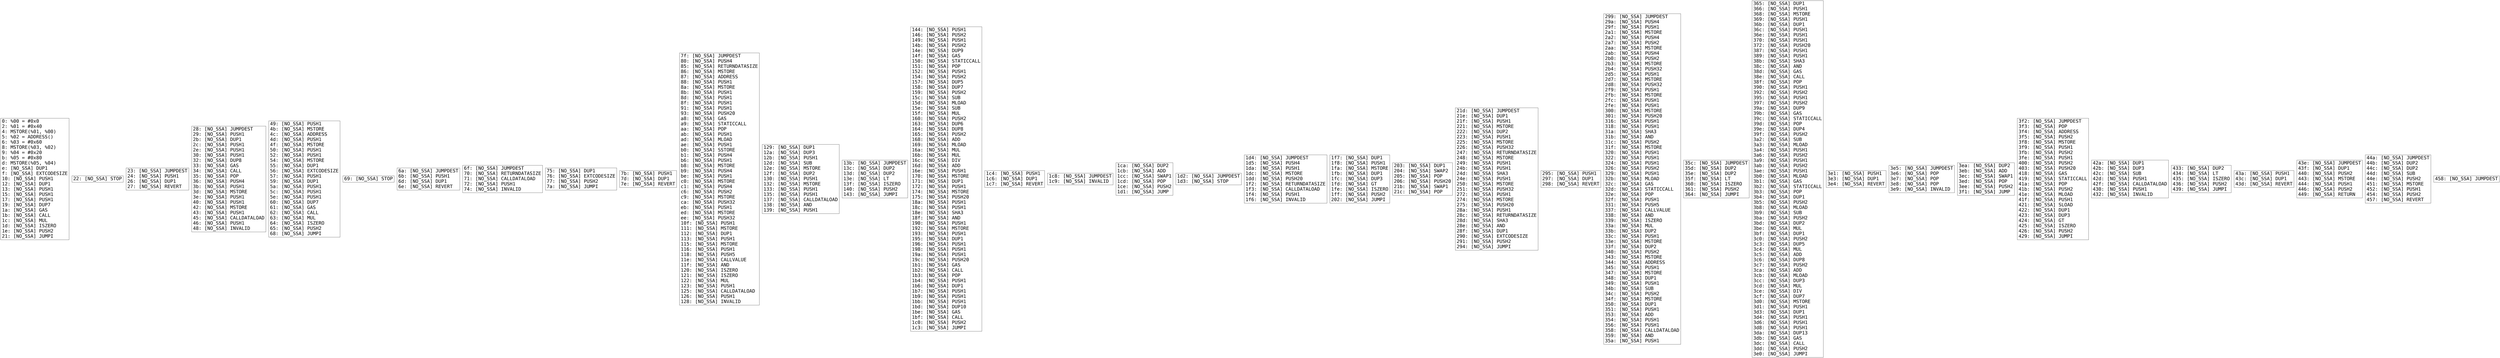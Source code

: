 digraph "graph.cfg.gv" {
	subgraph global {
		node [fontname=Courier fontsize=30.0 rank=same shape=box]
		block_0 [label="0: %00 = #0x0\l2: %01 = #0x40\l4: MSTORE(%01, %00)\l5: %02 = ADDRESS()\l6: %03 = #0x60\l8: MSTORE(%03, %02)\l9: %04 = #0x20\lb: %05 = #0x80\ld: MSTORE(%05, %04)\le: [NO_SSA] DUP1\lf: [NO_SSA] EXTCODESIZE\l10: [NO_SSA] PUSH1\l12: [NO_SSA] DUP1\l13: [NO_SSA] PUSH1\l15: [NO_SSA] PUSH1\l17: [NO_SSA] PUSH1\l19: [NO_SSA] DUP7\l1a: [NO_SSA] GAS\l1b: [NO_SSA] CALL\l1c: [NO_SSA] MUL\l1d: [NO_SSA] ISZERO\l1e: [NO_SSA] PUSH2\l21: [NO_SSA] JUMPI\l"]
		block_22 [label="22: [NO_SSA] STOP\l"]
		block_23 [label="23: [NO_SSA] JUMPDEST\l24: [NO_SSA] PUSH1\l26: [NO_SSA] DUP1\l27: [NO_SSA] REVERT\l"]
		block_28 [label="28: [NO_SSA] JUMPDEST\l29: [NO_SSA] PUSH1\l2b: [NO_SSA] DUP1\l2c: [NO_SSA] PUSH1\l2e: [NO_SSA] PUSH1\l30: [NO_SSA] PUSH1\l32: [NO_SSA] DUP8\l33: [NO_SSA] GAS\l34: [NO_SSA] CALL\l35: [NO_SSA] POP\l36: [NO_SSA] PUSH4\l3b: [NO_SSA] PUSH1\l3d: [NO_SSA] MSTORE\l3e: [NO_SSA] PUSH1\l40: [NO_SSA] PUSH1\l42: [NO_SSA] MSTORE\l43: [NO_SSA] PUSH1\l45: [NO_SSA] CALLDATALOAD\l46: [NO_SSA] PUSH1\l48: [NO_SSA] INVALID\l"]
		block_49 [label="49: [NO_SSA] PUSH1\l4b: [NO_SSA] MSTORE\l4c: [NO_SSA] ADDRESS\l4d: [NO_SSA] PUSH1\l4f: [NO_SSA] MSTORE\l50: [NO_SSA] PUSH1\l52: [NO_SSA] PUSH1\l54: [NO_SSA] MSTORE\l55: [NO_SSA] DUP1\l56: [NO_SSA] EXTCODESIZE\l57: [NO_SSA] PUSH1\l59: [NO_SSA] DUP1\l5a: [NO_SSA] PUSH1\l5c: [NO_SSA] PUSH1\l5e: [NO_SSA] PUSH1\l60: [NO_SSA] DUP7\l61: [NO_SSA] GAS\l62: [NO_SSA] CALL\l63: [NO_SSA] MUL\l64: [NO_SSA] ISZERO\l65: [NO_SSA] PUSH2\l68: [NO_SSA] JUMPI\l"]
		block_69 [label="69: [NO_SSA] STOP\l"]
		block_6a [label="6a: [NO_SSA] JUMPDEST\l6b: [NO_SSA] PUSH1\l6d: [NO_SSA] DUP1\l6e: [NO_SSA] REVERT\l"]
		block_6f [label="6f: [NO_SSA] JUMPDEST\l70: [NO_SSA] RETURNDATASIZE\l71: [NO_SSA] CALLDATALOAD\l72: [NO_SSA] PUSH1\l74: [NO_SSA] INVALID\l"]
		block_75 [label="75: [NO_SSA] DUP1\l76: [NO_SSA] EXTCODESIZE\l77: [NO_SSA] PUSH2\l7a: [NO_SSA] JUMPI\l"]
		block_7b [label="7b: [NO_SSA] PUSH1\l7d: [NO_SSA] DUP1\l7e: [NO_SSA] REVERT\l"]
		block_7f [label="7f: [NO_SSA] JUMPDEST\l80: [NO_SSA] PUSH4\l85: [NO_SSA] RETURNDATASIZE\l86: [NO_SSA] MSTORE\l87: [NO_SSA] ADDRESS\l88: [NO_SSA] PUSH1\l8a: [NO_SSA] MSTORE\l8b: [NO_SSA] PUSH1\l8d: [NO_SSA] PUSH1\l8f: [NO_SSA] PUSH1\l91: [NO_SSA] PUSH1\l93: [NO_SSA] PUSH20\la8: [NO_SSA] GAS\la9: [NO_SSA] STATICCALL\laa: [NO_SSA] POP\lab: [NO_SSA] PUSH1\lad: [NO_SSA] MLOAD\lae: [NO_SSA] PUSH1\lb0: [NO_SSA] SSTORE\lb1: [NO_SSA] PUSH4\lb6: [NO_SSA] PUSH1\lb8: [NO_SSA] MSTORE\lb9: [NO_SSA] PUSH4\lbe: [NO_SSA] PUSH1\lc0: [NO_SSA] MSTORE\lc1: [NO_SSA] PUSH4\lc6: [NO_SSA] PUSH2\lc9: [NO_SSA] MSTORE\lca: [NO_SSA] PUSH32\leb: [NO_SSA] PUSH1\led: [NO_SSA] MSTORE\lee: [NO_SSA] PUSH32\l10f: [NO_SSA] PUSH1\l111: [NO_SSA] MSTORE\l112: [NO_SSA] DUP1\l113: [NO_SSA] PUSH1\l115: [NO_SSA] MSTORE\l116: [NO_SSA] PUSH1\l118: [NO_SSA] PUSH5\l11e: [NO_SSA] CALLVALUE\l11f: [NO_SSA] AND\l120: [NO_SSA] ISZERO\l121: [NO_SSA] ISZERO\l122: [NO_SSA] MUL\l123: [NO_SSA] PUSH1\l125: [NO_SSA] CALLDATALOAD\l126: [NO_SSA] PUSH1\l128: [NO_SSA] INVALID\l"]
		block_129 [label="129: [NO_SSA] DUP1\l12a: [NO_SSA] DUP3\l12b: [NO_SSA] PUSH1\l12d: [NO_SSA] SUB\l12e: [NO_SSA] MSTORE\l12f: [NO_SSA] DUP2\l130: [NO_SSA] PUSH1\l132: [NO_SSA] MSTORE\l133: [NO_SSA] PUSH1\l135: [NO_SSA] PUSH1\l137: [NO_SSA] CALLDATALOAD\l138: [NO_SSA] AND\l139: [NO_SSA] PUSH1\l"]
		block_13b [label="13b: [NO_SSA] JUMPDEST\l13c: [NO_SSA] DUP2\l13d: [NO_SSA] DUP2\l13e: [NO_SSA] LT\l13f: [NO_SSA] ISZERO\l140: [NO_SSA] PUSH2\l143: [NO_SSA] JUMPI\l"]
		block_144 [label="144: [NO_SSA] PUSH1\l146: [NO_SSA] PUSH2\l149: [NO_SSA] PUSH1\l14b: [NO_SSA] PUSH2\l14e: [NO_SSA] DUP9\l14f: [NO_SSA] GAS\l150: [NO_SSA] STATICCALL\l151: [NO_SSA] POP\l152: [NO_SSA] PUSH1\l154: [NO_SSA] PUSH2\l157: [NO_SSA] DUP5\l158: [NO_SSA] DUP7\l159: [NO_SSA] PUSH2\l15c: [NO_SSA] SUB\l15d: [NO_SSA] MLOAD\l15e: [NO_SSA] SUB\l15f: [NO_SSA] MUL\l160: [NO_SSA] PUSH2\l163: [NO_SSA] DUP6\l164: [NO_SSA] DUP8\l165: [NO_SSA] PUSH2\l168: [NO_SSA] ADD\l169: [NO_SSA] MLOAD\l16a: [NO_SSA] MUL\l16b: [NO_SSA] MUL\l16c: [NO_SSA] DIV\l16d: [NO_SSA] ADD\l16e: [NO_SSA] PUSH1\l170: [NO_SSA] MSTORE\l171: [NO_SSA] DUP1\l172: [NO_SSA] PUSH1\l174: [NO_SSA] MSTORE\l175: [NO_SSA] PUSH20\l18a: [NO_SSA] PUSH1\l18c: [NO_SSA] PUSH1\l18e: [NO_SSA] SHA3\l18f: [NO_SSA] AND\l190: [NO_SSA] PUSH1\l192: [NO_SSA] MSTORE\l193: [NO_SSA] PUSH1\l195: [NO_SSA] DUP1\l196: [NO_SSA] PUSH1\l198: [NO_SSA] PUSH1\l19a: [NO_SSA] PUSH1\l19c: [NO_SSA] PUSH20\l1b1: [NO_SSA] GAS\l1b2: [NO_SSA] CALL\l1b3: [NO_SSA] POP\l1b4: [NO_SSA] PUSH1\l1b6: [NO_SSA] DUP1\l1b7: [NO_SSA] PUSH1\l1b9: [NO_SSA] PUSH1\l1bb: [NO_SSA] PUSH1\l1bd: [NO_SSA] DUP10\l1be: [NO_SSA] GAS\l1bf: [NO_SSA] CALL\l1c0: [NO_SSA] PUSH2\l1c3: [NO_SSA] JUMPI\l"]
		block_1c4 [label="1c4: [NO_SSA] PUSH1\l1c6: [NO_SSA] DUP1\l1c7: [NO_SSA] REVERT\l"]
		block_1c8 [label="1c8: [NO_SSA] JUMPDEST\l1c9: [NO_SSA] INVALID\l"]
		block_1ca [label="1ca: [NO_SSA] DUP2\l1cb: [NO_SSA] ADD\l1cc: [NO_SSA] SWAP1\l1cd: [NO_SSA] POP\l1ce: [NO_SSA] PUSH2\l1d1: [NO_SSA] JUMP\l"]
		block_1d2 [label="1d2: [NO_SSA] JUMPDEST\l1d3: [NO_SSA] STOP\l"]
		block_1d4 [label="1d4: [NO_SSA] JUMPDEST\l1d5: [NO_SSA] PUSH4\l1da: [NO_SSA] PUSH1\l1dc: [NO_SSA] MSTORE\l1dd: [NO_SSA] PUSH20\l1f2: [NO_SSA] RETURNDATASIZE\l1f3: [NO_SSA] CALLDATALOAD\l1f4: [NO_SSA] PUSH1\l1f6: [NO_SSA] INVALID\l"]
		block_1f7 [label="1f7: [NO_SSA] DUP1\l1f8: [NO_SSA] PUSH1\l1fa: [NO_SSA] MSTORE\l1fb: [NO_SSA] DUP1\l1fc: [NO_SSA] DUP3\l1fd: [NO_SSA] GT\l1fe: [NO_SSA] ISZERO\l1ff: [NO_SSA] PUSH2\l202: [NO_SSA] JUMPI\l"]
		block_203 [label="203: [NO_SSA] DUP1\l204: [NO_SSA] SWAP2\l205: [NO_SSA] POP\l206: [NO_SSA] PUSH20\l21b: [NO_SSA] SWAP1\l21c: [NO_SSA] POP\l"]
		block_21d [label="21d: [NO_SSA] JUMPDEST\l21e: [NO_SSA] DUP1\l21f: [NO_SSA] PUSH1\l221: [NO_SSA] MSTORE\l222: [NO_SSA] DUP2\l223: [NO_SSA] PUSH1\l225: [NO_SSA] MSTORE\l226: [NO_SSA] PUSH32\l247: [NO_SSA] RETURNDATASIZE\l248: [NO_SSA] MSTORE\l249: [NO_SSA] PUSH1\l24b: [NO_SSA] PUSH1\l24d: [NO_SSA] SHA3\l24e: [NO_SSA] PUSH1\l250: [NO_SSA] MSTORE\l251: [NO_SSA] PUSH32\l272: [NO_SSA] PUSH1\l274: [NO_SSA] MSTORE\l275: [NO_SSA] PUSH20\l28a: [NO_SSA] PUSH1\l28c: [NO_SSA] RETURNDATASIZE\l28d: [NO_SSA] SHA3\l28e: [NO_SSA] AND\l28f: [NO_SSA] DUP1\l290: [NO_SSA] EXTCODESIZE\l291: [NO_SSA] PUSH2\l294: [NO_SSA] JUMPI\l"]
		block_295 [label="295: [NO_SSA] PUSH1\l297: [NO_SSA] DUP1\l298: [NO_SSA] REVERT\l"]
		block_299 [label="299: [NO_SSA] JUMPDEST\l29a: [NO_SSA] PUSH4\l29f: [NO_SSA] PUSH1\l2a1: [NO_SSA] MSTORE\l2a2: [NO_SSA] PUSH4\l2a7: [NO_SSA] PUSH2\l2aa: [NO_SSA] MSTORE\l2ab: [NO_SSA] PUSH4\l2b0: [NO_SSA] PUSH2\l2b3: [NO_SSA] MSTORE\l2b4: [NO_SSA] PUSH32\l2d5: [NO_SSA] PUSH1\l2d7: [NO_SSA] MSTORE\l2d8: [NO_SSA] PUSH32\l2f9: [NO_SSA] PUSH1\l2fb: [NO_SSA] MSTORE\l2fc: [NO_SSA] PUSH1\l2fe: [NO_SSA] PUSH1\l300: [NO_SSA] MSTORE\l301: [NO_SSA] PUSH20\l316: [NO_SSA] PUSH1\l318: [NO_SSA] PUSH1\l31a: [NO_SSA] SHA3\l31b: [NO_SSA] AND\l31c: [NO_SSA] PUSH2\l31f: [NO_SSA] MSTORE\l320: [NO_SSA] PUSH1\l322: [NO_SSA] PUSH1\l324: [NO_SSA] PUSH1\l326: [NO_SSA] PUSH2\l329: [NO_SSA] PUSH1\l32b: [NO_SSA] MLOAD\l32c: [NO_SSA] GAS\l32d: [NO_SSA] STATICCALL\l32e: [NO_SSA] POP\l32f: [NO_SSA] PUSH1\l331: [NO_SSA] PUSH5\l337: [NO_SSA] CALLVALUE\l338: [NO_SSA] AND\l339: [NO_SSA] ISZERO\l33a: [NO_SSA] MUL\l33b: [NO_SSA] DUP2\l33c: [NO_SSA] PUSH1\l33e: [NO_SSA] MSTORE\l33f: [NO_SSA] DUP2\l340: [NO_SSA] PUSH2\l343: [NO_SSA] MSTORE\l344: [NO_SSA] ADDRESS\l345: [NO_SSA] PUSH1\l347: [NO_SSA] MSTORE\l348: [NO_SSA] DUP1\l349: [NO_SSA] PUSH1\l34b: [NO_SSA] SUB\l34c: [NO_SSA] PUSH2\l34f: [NO_SSA] MSTORE\l350: [NO_SSA] DUP1\l351: [NO_SSA] PUSH1\l353: [NO_SSA] ADD\l354: [NO_SSA] PUSH1\l356: [NO_SSA] PUSH1\l358: [NO_SSA] CALLDATALOAD\l359: [NO_SSA] AND\l35a: [NO_SSA] PUSH1\l"]
		block_35c [label="35c: [NO_SSA] JUMPDEST\l35d: [NO_SSA] DUP2\l35e: [NO_SSA] DUP2\l35f: [NO_SSA] LT\l360: [NO_SSA] ISZERO\l361: [NO_SSA] PUSH2\l364: [NO_SSA] JUMPI\l"]
		block_365 [label="365: [NO_SSA] DUP1\l366: [NO_SSA] PUSH1\l368: [NO_SSA] MSTORE\l369: [NO_SSA] PUSH1\l36b: [NO_SSA] DUP1\l36c: [NO_SSA] PUSH1\l36e: [NO_SSA] PUSH1\l370: [NO_SSA] PUSH1\l372: [NO_SSA] PUSH20\l387: [NO_SSA] PUSH1\l389: [NO_SSA] PUSH1\l38b: [NO_SSA] SHA3\l38c: [NO_SSA] AND\l38d: [NO_SSA] GAS\l38e: [NO_SSA] CALL\l38f: [NO_SSA] POP\l390: [NO_SSA] PUSH1\l392: [NO_SSA] PUSH2\l395: [NO_SSA] PUSH1\l397: [NO_SSA] PUSH2\l39a: [NO_SSA] DUP9\l39b: [NO_SSA] GAS\l39c: [NO_SSA] STATICCALL\l39d: [NO_SSA] POP\l39e: [NO_SSA] DUP4\l39f: [NO_SSA] PUSH2\l3a2: [NO_SSA] SUB\l3a3: [NO_SSA] MLOAD\l3a4: [NO_SSA] PUSH1\l3a6: [NO_SSA] PUSH2\l3a9: [NO_SSA] PUSH1\l3ab: [NO_SSA] PUSH2\l3ae: [NO_SSA] PUSH1\l3b0: [NO_SSA] MLOAD\l3b1: [NO_SSA] GAS\l3b2: [NO_SSA] STATICCALL\l3b3: [NO_SSA] POP\l3b4: [NO_SSA] DUP1\l3b5: [NO_SSA] PUSH2\l3b8: [NO_SSA] MLOAD\l3b9: [NO_SSA] SUB\l3ba: [NO_SSA] PUSH2\l3bd: [NO_SSA] DUP2\l3be: [NO_SSA] MUL\l3bf: [NO_SSA] DUP1\l3c0: [NO_SSA] PUSH2\l3c3: [NO_SSA] DUP5\l3c4: [NO_SSA] MUL\l3c5: [NO_SSA] ADD\l3c6: [NO_SSA] DUP8\l3c7: [NO_SSA] PUSH2\l3ca: [NO_SSA] ADD\l3cb: [NO_SSA] MLOAD\l3cc: [NO_SSA] DUP3\l3cd: [NO_SSA] MUL\l3ce: [NO_SSA] DIV\l3cf: [NO_SSA] DUP7\l3d0: [NO_SSA] MSTORE\l3d1: [NO_SSA] PUSH1\l3d3: [NO_SSA] DUP1\l3d4: [NO_SSA] PUSH1\l3d6: [NO_SSA] PUSH1\l3d8: [NO_SSA] PUSH1\l3da: [NO_SSA] DUP13\l3db: [NO_SSA] GAS\l3dc: [NO_SSA] CALL\l3dd: [NO_SSA] PUSH2\l3e0: [NO_SSA] JUMPI\l"]
		block_3e1 [label="3e1: [NO_SSA] PUSH1\l3e3: [NO_SSA] DUP1\l3e4: [NO_SSA] REVERT\l"]
		block_3e5 [label="3e5: [NO_SSA] JUMPDEST\l3e6: [NO_SSA] POP\l3e7: [NO_SSA] POP\l3e8: [NO_SSA] POP\l3e9: [NO_SSA] INVALID\l"]
		block_3ea [label="3ea: [NO_SSA] DUP2\l3eb: [NO_SSA] ADD\l3ec: [NO_SSA] SWAP1\l3ed: [NO_SSA] POP\l3ee: [NO_SSA] PUSH2\l3f1: [NO_SSA] JUMP\l"]
		block_3f2 [label="3f2: [NO_SSA] JUMPDEST\l3f3: [NO_SSA] POP\l3f4: [NO_SSA] ADDRESS\l3f5: [NO_SSA] PUSH2\l3f8: [NO_SSA] MSTORE\l3f9: [NO_SSA] PUSH1\l3fb: [NO_SSA] PUSH2\l3fe: [NO_SSA] PUSH1\l400: [NO_SSA] PUSH2\l403: [NO_SSA] PUSH20\l418: [NO_SSA] GAS\l419: [NO_SSA] STATICCALL\l41a: [NO_SSA] POP\l41b: [NO_SSA] PUSH2\l41e: [NO_SSA] MLOAD\l41f: [NO_SSA] PUSH1\l421: [NO_SSA] SLOAD\l422: [NO_SSA] DUP1\l423: [NO_SSA] DUP3\l424: [NO_SSA] GT\l425: [NO_SSA] ISZERO\l426: [NO_SSA] PUSH2\l429: [NO_SSA] JUMPI\l"]
		block_42a [label="42a: [NO_SSA] DUP1\l42b: [NO_SSA] DUP3\l42c: [NO_SSA] SUB\l42d: [NO_SSA] PUSH1\l42f: [NO_SSA] CALLDATALOAD\l430: [NO_SSA] PUSH1\l432: [NO_SSA] INVALID\l"]
		block_433 [label="433: [NO_SSA] DUP2\l434: [NO_SSA] LT\l435: [NO_SSA] ISZERO\l436: [NO_SSA] PUSH2\l439: [NO_SSA] JUMPI\l"]
		block_43a [label="43a: [NO_SSA] PUSH1\l43c: [NO_SSA] DUP1\l43d: [NO_SSA] REVERT\l"]
		block_43e [label="43e: [NO_SSA] JUMPDEST\l43f: [NO_SSA] DUP1\l440: [NO_SSA] PUSH2\l443: [NO_SSA] MSTORE\l444: [NO_SSA] PUSH1\l446: [NO_SSA] PUSH2\l449: [NO_SSA] RETURN\l"]
		block_44a [label="44a: [NO_SSA] JUMPDEST\l44b: [NO_SSA] DUP2\l44c: [NO_SSA] DUP2\l44d: [NO_SSA] SUB\l44e: [NO_SSA] PUSH2\l451: [NO_SSA] MSTORE\l452: [NO_SSA] PUSH1\l454: [NO_SSA] PUSH2\l457: [NO_SSA] REVERT\l"]
		block_458 [label="458: [NO_SSA] JUMPDEST\l"]
	}
}
